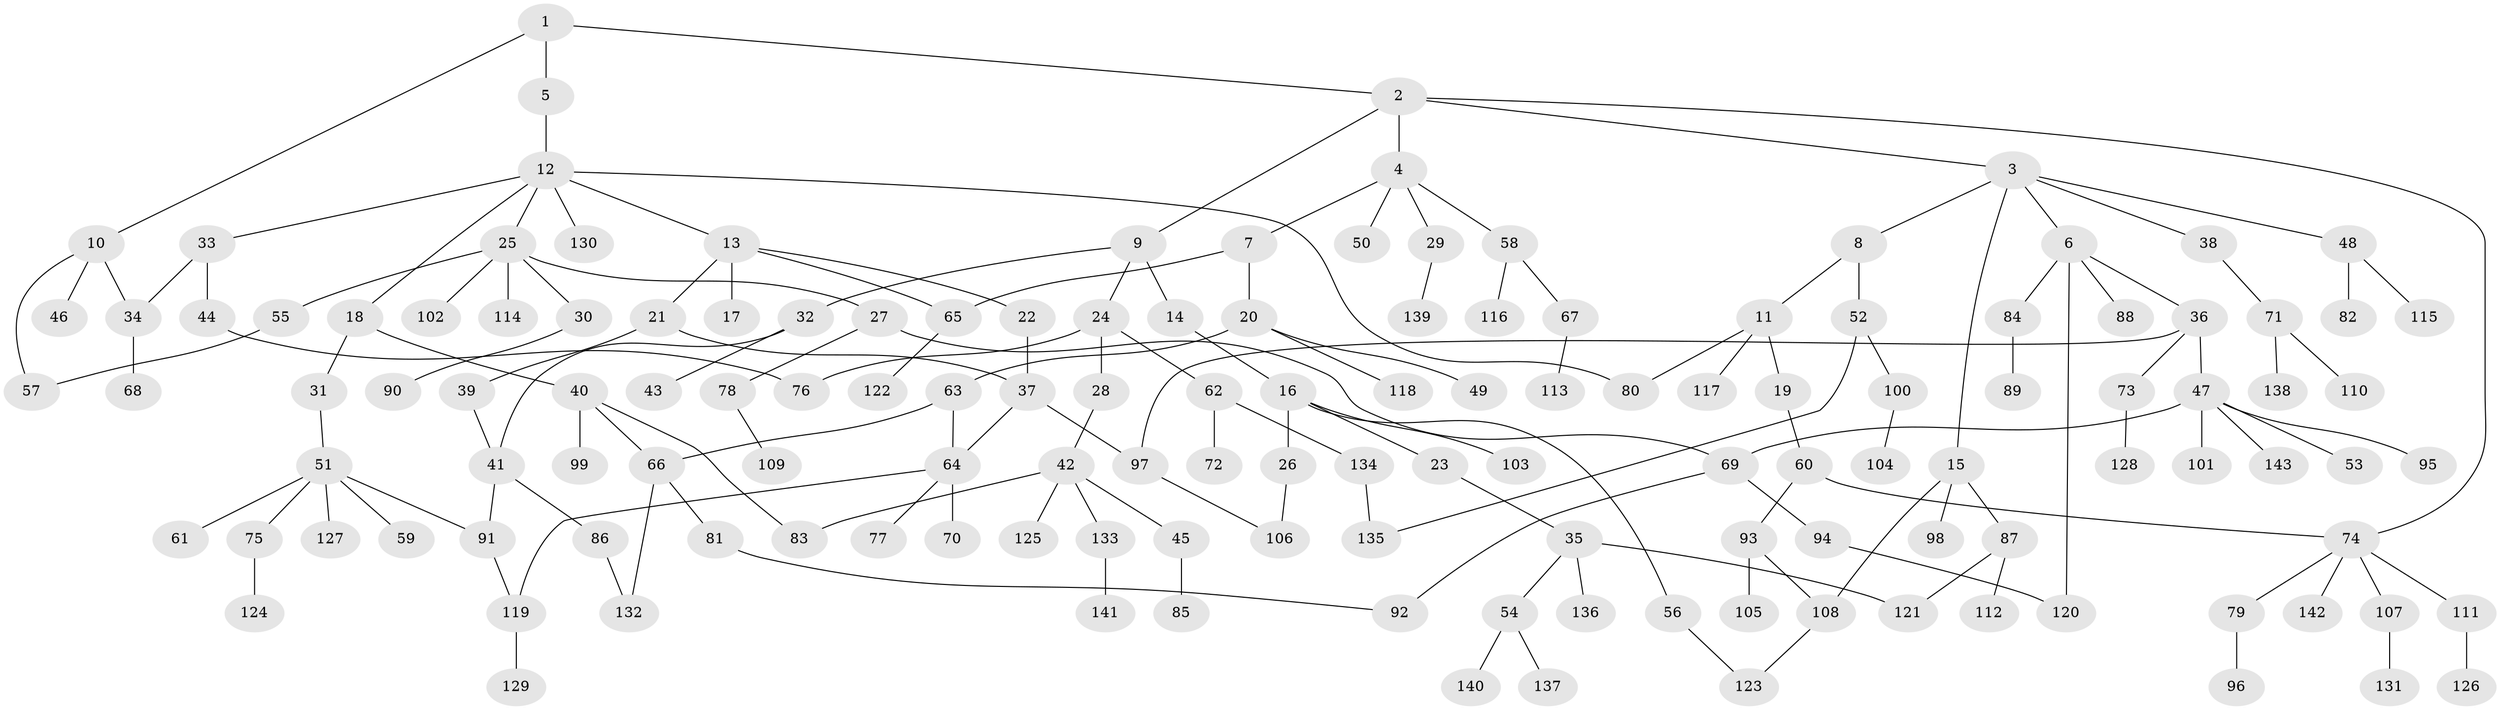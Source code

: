 // Generated by graph-tools (version 1.1) at 2025/49/03/09/25 03:49:20]
// undirected, 143 vertices, 165 edges
graph export_dot {
graph [start="1"]
  node [color=gray90,style=filled];
  1;
  2;
  3;
  4;
  5;
  6;
  7;
  8;
  9;
  10;
  11;
  12;
  13;
  14;
  15;
  16;
  17;
  18;
  19;
  20;
  21;
  22;
  23;
  24;
  25;
  26;
  27;
  28;
  29;
  30;
  31;
  32;
  33;
  34;
  35;
  36;
  37;
  38;
  39;
  40;
  41;
  42;
  43;
  44;
  45;
  46;
  47;
  48;
  49;
  50;
  51;
  52;
  53;
  54;
  55;
  56;
  57;
  58;
  59;
  60;
  61;
  62;
  63;
  64;
  65;
  66;
  67;
  68;
  69;
  70;
  71;
  72;
  73;
  74;
  75;
  76;
  77;
  78;
  79;
  80;
  81;
  82;
  83;
  84;
  85;
  86;
  87;
  88;
  89;
  90;
  91;
  92;
  93;
  94;
  95;
  96;
  97;
  98;
  99;
  100;
  101;
  102;
  103;
  104;
  105;
  106;
  107;
  108;
  109;
  110;
  111;
  112;
  113;
  114;
  115;
  116;
  117;
  118;
  119;
  120;
  121;
  122;
  123;
  124;
  125;
  126;
  127;
  128;
  129;
  130;
  131;
  132;
  133;
  134;
  135;
  136;
  137;
  138;
  139;
  140;
  141;
  142;
  143;
  1 -- 2;
  1 -- 5;
  1 -- 10;
  2 -- 3;
  2 -- 4;
  2 -- 9;
  2 -- 74;
  3 -- 6;
  3 -- 8;
  3 -- 15;
  3 -- 38;
  3 -- 48;
  4 -- 7;
  4 -- 29;
  4 -- 50;
  4 -- 58;
  5 -- 12;
  6 -- 36;
  6 -- 84;
  6 -- 88;
  6 -- 120;
  7 -- 20;
  7 -- 65;
  8 -- 11;
  8 -- 52;
  9 -- 14;
  9 -- 24;
  9 -- 32;
  10 -- 34;
  10 -- 46;
  10 -- 57;
  11 -- 19;
  11 -- 80;
  11 -- 117;
  12 -- 13;
  12 -- 18;
  12 -- 25;
  12 -- 33;
  12 -- 130;
  12 -- 80;
  13 -- 17;
  13 -- 21;
  13 -- 22;
  13 -- 65;
  14 -- 16;
  15 -- 87;
  15 -- 98;
  15 -- 108;
  16 -- 23;
  16 -- 26;
  16 -- 56;
  16 -- 103;
  18 -- 31;
  18 -- 40;
  19 -- 60;
  20 -- 49;
  20 -- 63;
  20 -- 118;
  21 -- 37;
  21 -- 39;
  22 -- 37;
  23 -- 35;
  24 -- 28;
  24 -- 62;
  24 -- 76;
  25 -- 27;
  25 -- 30;
  25 -- 55;
  25 -- 102;
  25 -- 114;
  26 -- 106;
  27 -- 78;
  27 -- 69;
  28 -- 42;
  29 -- 139;
  30 -- 90;
  31 -- 51;
  32 -- 43;
  32 -- 41;
  33 -- 44;
  33 -- 34;
  34 -- 68;
  35 -- 54;
  35 -- 121;
  35 -- 136;
  36 -- 47;
  36 -- 73;
  36 -- 97;
  37 -- 64;
  37 -- 97;
  38 -- 71;
  39 -- 41;
  40 -- 99;
  40 -- 83;
  40 -- 66;
  41 -- 86;
  41 -- 91;
  42 -- 45;
  42 -- 83;
  42 -- 125;
  42 -- 133;
  44 -- 76;
  45 -- 85;
  47 -- 53;
  47 -- 69;
  47 -- 95;
  47 -- 101;
  47 -- 143;
  48 -- 82;
  48 -- 115;
  51 -- 59;
  51 -- 61;
  51 -- 75;
  51 -- 127;
  51 -- 91;
  52 -- 100;
  52 -- 135;
  54 -- 137;
  54 -- 140;
  55 -- 57;
  56 -- 123;
  58 -- 67;
  58 -- 116;
  60 -- 93;
  60 -- 74;
  62 -- 72;
  62 -- 134;
  63 -- 66;
  63 -- 64;
  64 -- 70;
  64 -- 77;
  64 -- 119;
  65 -- 122;
  66 -- 81;
  66 -- 132;
  67 -- 113;
  69 -- 92;
  69 -- 94;
  71 -- 110;
  71 -- 138;
  73 -- 128;
  74 -- 79;
  74 -- 107;
  74 -- 111;
  74 -- 142;
  75 -- 124;
  78 -- 109;
  79 -- 96;
  81 -- 92;
  84 -- 89;
  86 -- 132;
  87 -- 112;
  87 -- 121;
  91 -- 119;
  93 -- 105;
  93 -- 108;
  94 -- 120;
  97 -- 106;
  100 -- 104;
  107 -- 131;
  108 -- 123;
  111 -- 126;
  119 -- 129;
  133 -- 141;
  134 -- 135;
}
